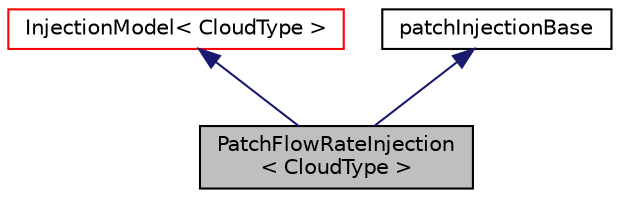 digraph "PatchFlowRateInjection&lt; CloudType &gt;"
{
  bgcolor="transparent";
  edge [fontname="Helvetica",fontsize="10",labelfontname="Helvetica",labelfontsize="10"];
  node [fontname="Helvetica",fontsize="10",shape=record];
  Node1 [label="PatchFlowRateInjection\l\< CloudType \>",height=0.2,width=0.4,color="black", fillcolor="grey75", style="filled", fontcolor="black"];
  Node2 -> Node1 [dir="back",color="midnightblue",fontsize="10",style="solid",fontname="Helvetica"];
  Node2 [label="InjectionModel\< CloudType \>",height=0.2,width=0.4,color="red",URL="$a01120.html",tooltip="Templated injection model class. "];
  Node3 -> Node1 [dir="back",color="midnightblue",fontsize="10",style="solid",fontname="Helvetica"];
  Node3 [label="patchInjectionBase",height=0.2,width=0.4,color="black",URL="$a01845.html"];
}
